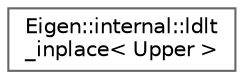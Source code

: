digraph "Graphical Class Hierarchy"
{
 // LATEX_PDF_SIZE
  bgcolor="transparent";
  edge [fontname=Helvetica,fontsize=10,labelfontname=Helvetica,labelfontsize=10];
  node [fontname=Helvetica,fontsize=10,shape=box,height=0.2,width=0.4];
  rankdir="LR";
  Node0 [id="Node000000",label="Eigen::internal::ldlt\l_inplace\< Upper \>",height=0.2,width=0.4,color="grey40", fillcolor="white", style="filled",URL="$structEigen_1_1internal_1_1ldlt__inplace_3_01Upper_01_4.html",tooltip=" "];
}
